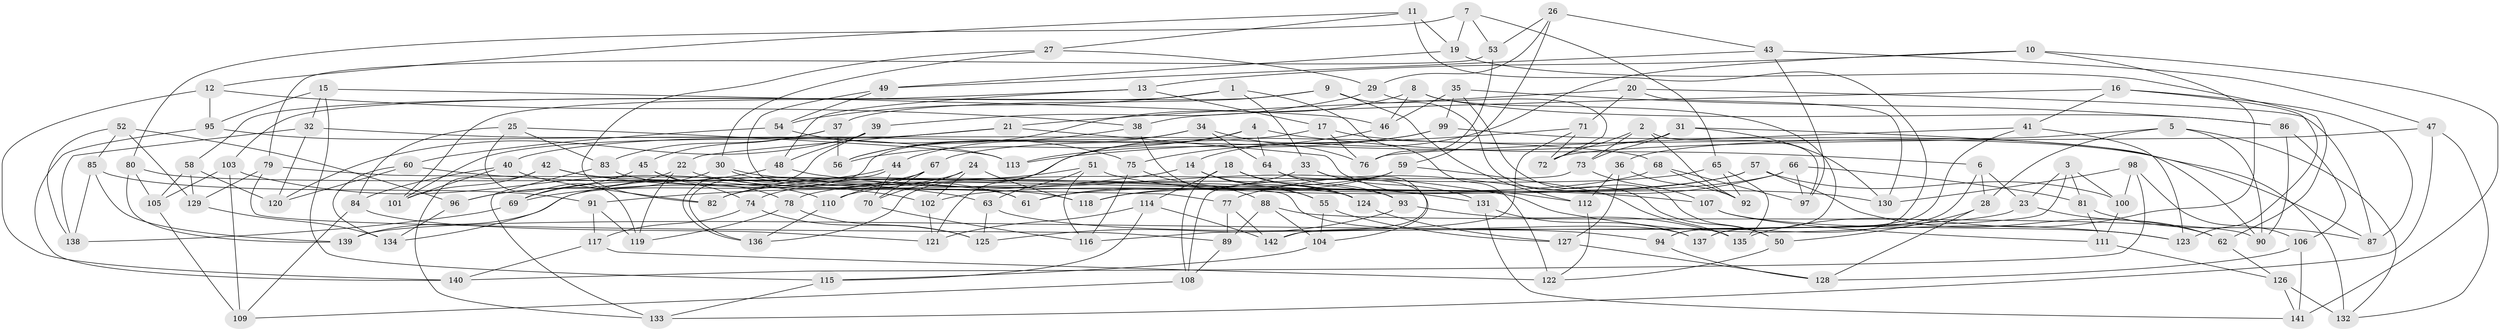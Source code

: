// Generated by graph-tools (version 1.1) at 2025/03/03/09/25 03:03:00]
// undirected, 142 vertices, 284 edges
graph export_dot {
graph [start="1"]
  node [color=gray90,style=filled];
  1;
  2;
  3;
  4;
  5;
  6;
  7;
  8;
  9;
  10;
  11;
  12;
  13;
  14;
  15;
  16;
  17;
  18;
  19;
  20;
  21;
  22;
  23;
  24;
  25;
  26;
  27;
  28;
  29;
  30;
  31;
  32;
  33;
  34;
  35;
  36;
  37;
  38;
  39;
  40;
  41;
  42;
  43;
  44;
  45;
  46;
  47;
  48;
  49;
  50;
  51;
  52;
  53;
  54;
  55;
  56;
  57;
  58;
  59;
  60;
  61;
  62;
  63;
  64;
  65;
  66;
  67;
  68;
  69;
  70;
  71;
  72;
  73;
  74;
  75;
  76;
  77;
  78;
  79;
  80;
  81;
  82;
  83;
  84;
  85;
  86;
  87;
  88;
  89;
  90;
  91;
  92;
  93;
  94;
  95;
  96;
  97;
  98;
  99;
  100;
  101;
  102;
  103;
  104;
  105;
  106;
  107;
  108;
  109;
  110;
  111;
  112;
  113;
  114;
  115;
  116;
  117;
  118;
  119;
  120;
  121;
  122;
  123;
  124;
  125;
  126;
  127;
  128;
  129;
  130;
  131;
  132;
  133;
  134;
  135;
  136;
  137;
  138;
  139;
  140;
  141;
  142;
  1 -- 103;
  1 -- 54;
  1 -- 122;
  1 -- 33;
  2 -- 97;
  2 -- 73;
  2 -- 72;
  2 -- 92;
  3 -- 81;
  3 -- 142;
  3 -- 23;
  3 -- 100;
  4 -- 56;
  4 -- 64;
  4 -- 6;
  4 -- 121;
  5 -- 36;
  5 -- 132;
  5 -- 90;
  5 -- 28;
  6 -- 137;
  6 -- 28;
  6 -- 23;
  7 -- 19;
  7 -- 65;
  7 -- 53;
  7 -- 80;
  8 -- 94;
  8 -- 46;
  8 -- 56;
  8 -- 86;
  9 -- 37;
  9 -- 101;
  9 -- 50;
  9 -- 112;
  10 -- 13;
  10 -- 14;
  10 -- 141;
  10 -- 135;
  11 -- 19;
  11 -- 27;
  11 -- 94;
  11 -- 12;
  12 -- 140;
  12 -- 95;
  12 -- 38;
  13 -- 58;
  13 -- 48;
  13 -- 17;
  14 -- 55;
  14 -- 91;
  14 -- 124;
  15 -- 115;
  15 -- 95;
  15 -- 46;
  15 -- 32;
  16 -- 41;
  16 -- 87;
  16 -- 123;
  16 -- 38;
  17 -- 76;
  17 -- 87;
  17 -- 40;
  18 -- 124;
  18 -- 108;
  18 -- 114;
  18 -- 131;
  19 -- 49;
  19 -- 62;
  20 -- 130;
  20 -- 71;
  20 -- 21;
  20 -- 87;
  21 -- 101;
  21 -- 22;
  21 -- 112;
  22 -- 96;
  22 -- 93;
  22 -- 119;
  23 -- 62;
  23 -- 139;
  24 -- 70;
  24 -- 74;
  24 -- 102;
  24 -- 118;
  25 -- 113;
  25 -- 119;
  25 -- 84;
  25 -- 83;
  26 -- 43;
  26 -- 59;
  26 -- 29;
  26 -- 53;
  27 -- 30;
  27 -- 29;
  27 -- 82;
  28 -- 128;
  28 -- 50;
  29 -- 72;
  29 -- 39;
  30 -- 96;
  30 -- 61;
  30 -- 107;
  31 -- 130;
  31 -- 90;
  31 -- 67;
  31 -- 73;
  32 -- 120;
  32 -- 68;
  32 -- 138;
  33 -- 142;
  33 -- 131;
  33 -- 61;
  34 -- 76;
  34 -- 134;
  34 -- 44;
  34 -- 64;
  35 -- 50;
  35 -- 99;
  35 -- 46;
  35 -- 86;
  36 -- 92;
  36 -- 127;
  36 -- 112;
  37 -- 83;
  37 -- 56;
  37 -- 45;
  38 -- 56;
  38 -- 55;
  39 -- 48;
  39 -- 136;
  39 -- 120;
  40 -- 101;
  40 -- 84;
  40 -- 82;
  41 -- 123;
  41 -- 76;
  41 -- 137;
  42 -- 133;
  42 -- 101;
  42 -- 61;
  42 -- 102;
  43 -- 49;
  43 -- 97;
  43 -- 47;
  44 -- 136;
  44 -- 70;
  44 -- 69;
  45 -- 69;
  45 -- 78;
  45 -- 74;
  46 -- 75;
  47 -- 72;
  47 -- 132;
  47 -- 133;
  48 -- 123;
  48 -- 69;
  49 -- 54;
  49 -- 77;
  50 -- 122;
  51 -- 82;
  51 -- 116;
  51 -- 130;
  51 -- 63;
  52 -- 129;
  52 -- 138;
  52 -- 96;
  52 -- 85;
  53 -- 76;
  53 -- 79;
  54 -- 75;
  54 -- 60;
  55 -- 104;
  55 -- 127;
  57 -- 61;
  57 -- 102;
  57 -- 62;
  57 -- 100;
  58 -- 120;
  58 -- 105;
  58 -- 129;
  59 -- 135;
  59 -- 118;
  59 -- 78;
  60 -- 63;
  60 -- 134;
  60 -- 120;
  62 -- 126;
  63 -- 125;
  63 -- 94;
  64 -- 93;
  64 -- 104;
  65 -- 92;
  65 -- 135;
  65 -- 110;
  66 -- 81;
  66 -- 118;
  66 -- 97;
  66 -- 77;
  67 -- 139;
  67 -- 70;
  67 -- 110;
  68 -- 82;
  68 -- 97;
  68 -- 92;
  69 -- 138;
  70 -- 116;
  71 -- 116;
  71 -- 72;
  71 -- 113;
  73 -- 108;
  73 -- 107;
  74 -- 125;
  74 -- 117;
  75 -- 88;
  75 -- 116;
  77 -- 89;
  77 -- 142;
  78 -- 125;
  78 -- 119;
  79 -- 129;
  79 -- 89;
  79 -- 137;
  80 -- 139;
  80 -- 124;
  80 -- 105;
  81 -- 111;
  81 -- 87;
  83 -- 118;
  83 -- 133;
  84 -- 109;
  84 -- 121;
  85 -- 91;
  85 -- 139;
  85 -- 138;
  86 -- 106;
  86 -- 90;
  88 -- 89;
  88 -- 90;
  88 -- 104;
  89 -- 108;
  91 -- 119;
  91 -- 117;
  93 -- 125;
  93 -- 135;
  94 -- 128;
  95 -- 113;
  95 -- 140;
  96 -- 134;
  98 -- 140;
  98 -- 130;
  98 -- 100;
  98 -- 106;
  99 -- 136;
  99 -- 113;
  99 -- 132;
  100 -- 111;
  102 -- 121;
  103 -- 109;
  103 -- 105;
  103 -- 110;
  104 -- 115;
  105 -- 109;
  106 -- 128;
  106 -- 141;
  107 -- 123;
  107 -- 111;
  108 -- 109;
  110 -- 136;
  111 -- 126;
  112 -- 122;
  114 -- 142;
  114 -- 115;
  114 -- 121;
  115 -- 133;
  117 -- 140;
  117 -- 122;
  124 -- 127;
  126 -- 141;
  126 -- 132;
  127 -- 128;
  129 -- 134;
  131 -- 141;
  131 -- 137;
}
